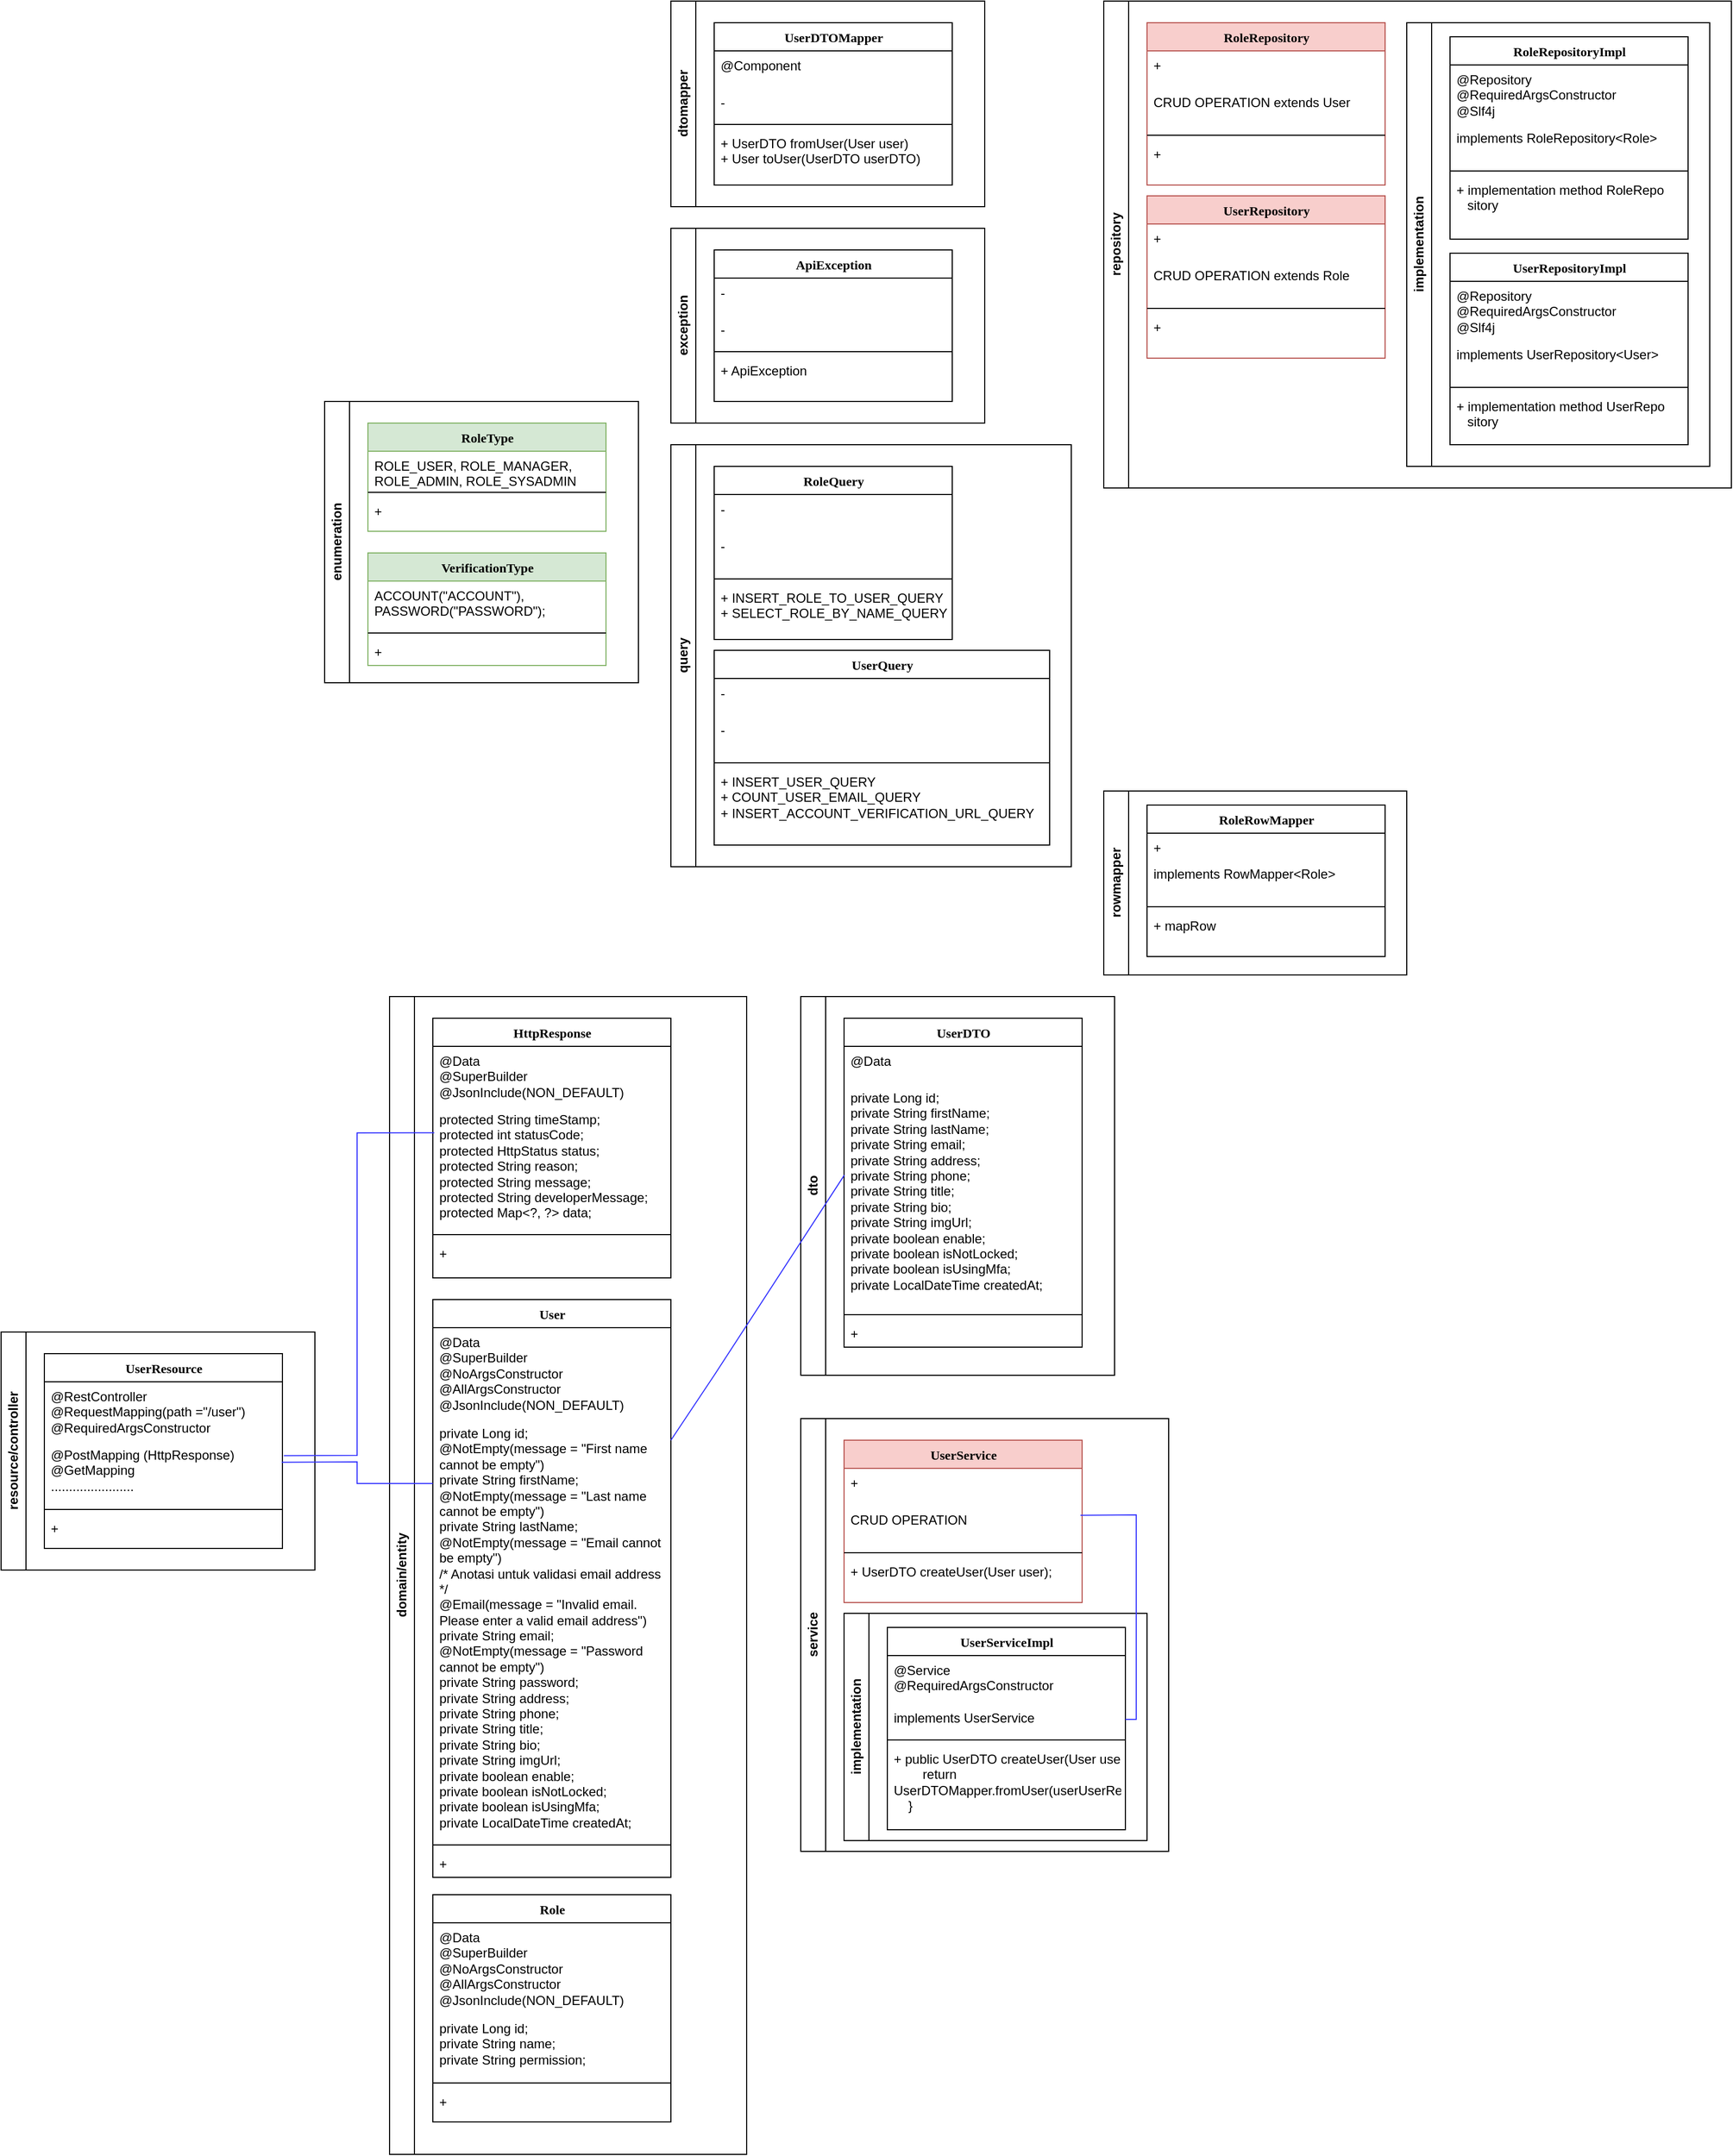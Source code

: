 <mxfile version="22.1.5" type="github">
  <diagram name="Page-1" id="9f46799a-70d6-7492-0946-bef42562c5a5">
    <mxGraphModel dx="926" dy="457" grid="1" gridSize="10" guides="1" tooltips="1" connect="1" arrows="1" fold="1" page="1" pageScale="1" pageWidth="1100" pageHeight="850" background="none" math="0" shadow="0">
      <root>
        <mxCell id="0" />
        <mxCell id="1" parent="0" />
        <mxCell id="Cpwvv4Ra3MdJf3Jbp_90-2" value="domain/entity" style="swimlane;horizontal=0;whiteSpace=wrap;html=1;" vertex="1" parent="1">
          <mxGeometry x="420" y="960" width="330" height="1070" as="geometry">
            <mxRectangle x="40" y="40" width="40" height="70" as="alternateBounds" />
          </mxGeometry>
        </mxCell>
        <mxCell id="78961159f06e98e8-17" value="HttpResponse" style="swimlane;html=1;fontStyle=1;align=center;verticalAlign=top;childLayout=stackLayout;horizontal=1;startSize=26;horizontalStack=0;resizeParent=1;resizeLast=0;collapsible=1;marginBottom=0;swimlaneFillColor=#ffffff;rounded=0;shadow=0;comic=0;labelBackgroundColor=none;strokeWidth=1;fillColor=none;fontFamily=Verdana;fontSize=12" parent="Cpwvv4Ra3MdJf3Jbp_90-2" vertex="1">
          <mxGeometry x="40" y="20" width="220" height="240" as="geometry">
            <mxRectangle x="40" y="20" width="130" height="30" as="alternateBounds" />
          </mxGeometry>
        </mxCell>
        <mxCell id="Cpwvv4Ra3MdJf3Jbp_90-33" value="&lt;div&gt;@Data&lt;/div&gt;&lt;div&gt;@SuperBuilder&lt;/div&gt;&lt;div&gt;@JsonInclude(NON_DEFAULT)&lt;/div&gt;" style="text;html=1;strokeColor=none;fillColor=none;align=left;verticalAlign=top;spacingLeft=4;spacingRight=4;whiteSpace=wrap;overflow=hidden;rotatable=0;points=[[0,0.5],[1,0.5]];portConstraint=eastwest;" vertex="1" parent="78961159f06e98e8-17">
          <mxGeometry y="26" width="220" height="54" as="geometry" />
        </mxCell>
        <mxCell id="78961159f06e98e8-25" value="&lt;div&gt;protected String timeStamp;&lt;/div&gt;&lt;div&gt;protected int statusCode;&lt;/div&gt;&lt;div&gt;protected HttpStatus status;&lt;/div&gt;&lt;div&gt;protected String reason;&lt;/div&gt;&lt;div&gt;protected String message;&lt;/div&gt;&lt;div&gt;protected String developerMessage;&lt;/div&gt;&lt;div&gt;protected Map&amp;lt;?, ?&amp;gt; data;&lt;/div&gt;" style="text;html=1;strokeColor=none;fillColor=none;align=left;verticalAlign=top;spacingLeft=4;spacingRight=4;whiteSpace=wrap;overflow=hidden;rotatable=0;points=[[0,0.5],[1,0.5]];portConstraint=eastwest;" parent="78961159f06e98e8-17" vertex="1">
          <mxGeometry y="80" width="220" height="116" as="geometry" />
        </mxCell>
        <mxCell id="78961159f06e98e8-19" value="" style="line;html=1;strokeWidth=1;fillColor=none;align=left;verticalAlign=middle;spacingTop=-1;spacingLeft=3;spacingRight=3;rotatable=0;labelPosition=right;points=[];portConstraint=eastwest;" parent="78961159f06e98e8-17" vertex="1">
          <mxGeometry y="196" width="220" height="8" as="geometry" />
        </mxCell>
        <mxCell id="78961159f06e98e8-20" value="+&amp;nbsp;" style="text;html=1;strokeColor=none;fillColor=none;align=left;verticalAlign=top;spacingLeft=4;spacingRight=4;whiteSpace=wrap;overflow=hidden;rotatable=0;points=[[0,0.5],[1,0.5]];portConstraint=eastwest;" parent="78961159f06e98e8-17" vertex="1">
          <mxGeometry y="204" width="220" height="26" as="geometry" />
        </mxCell>
        <mxCell id="Cpwvv4Ra3MdJf3Jbp_90-67" value="Role" style="swimlane;html=1;fontStyle=1;align=center;verticalAlign=top;childLayout=stackLayout;horizontal=1;startSize=26;horizontalStack=0;resizeParent=1;resizeLast=0;collapsible=1;marginBottom=0;swimlaneFillColor=#ffffff;rounded=0;shadow=0;comic=0;labelBackgroundColor=none;strokeWidth=1;fillColor=none;fontFamily=Verdana;fontSize=12" vertex="1" parent="Cpwvv4Ra3MdJf3Jbp_90-2">
          <mxGeometry x="40" y="830" width="220" height="210" as="geometry">
            <mxRectangle x="40" y="20" width="130" height="30" as="alternateBounds" />
          </mxGeometry>
        </mxCell>
        <mxCell id="Cpwvv4Ra3MdJf3Jbp_90-68" value="&lt;div&gt;@Data&lt;/div&gt;&lt;div&gt;@SuperBuilder&lt;/div&gt;&lt;div&gt;@NoArgsConstructor&lt;/div&gt;&lt;div&gt;@AllArgsConstructor&lt;/div&gt;&lt;div&gt;@JsonInclude(NON_DEFAULT)&lt;/div&gt;" style="text;html=1;strokeColor=none;fillColor=none;align=left;verticalAlign=top;spacingLeft=4;spacingRight=4;whiteSpace=wrap;overflow=hidden;rotatable=0;points=[[0,0.5],[1,0.5]];portConstraint=eastwest;" vertex="1" parent="Cpwvv4Ra3MdJf3Jbp_90-67">
          <mxGeometry y="26" width="220" height="84" as="geometry" />
        </mxCell>
        <mxCell id="Cpwvv4Ra3MdJf3Jbp_90-69" value="&lt;div&gt;private Long id;&lt;/div&gt;&lt;div&gt;private String name;&lt;/div&gt;&lt;div&gt;private String permission;&lt;/div&gt;" style="text;html=1;strokeColor=none;fillColor=none;align=left;verticalAlign=top;spacingLeft=4;spacingRight=4;whiteSpace=wrap;overflow=hidden;rotatable=0;points=[[0,0.5],[1,0.5]];portConstraint=eastwest;" vertex="1" parent="Cpwvv4Ra3MdJf3Jbp_90-67">
          <mxGeometry y="110" width="220" height="60" as="geometry" />
        </mxCell>
        <mxCell id="Cpwvv4Ra3MdJf3Jbp_90-70" value="" style="line;html=1;strokeWidth=1;fillColor=none;align=left;verticalAlign=middle;spacingTop=-1;spacingLeft=3;spacingRight=3;rotatable=0;labelPosition=right;points=[];portConstraint=eastwest;" vertex="1" parent="Cpwvv4Ra3MdJf3Jbp_90-67">
          <mxGeometry y="170" width="220" height="8" as="geometry" />
        </mxCell>
        <mxCell id="Cpwvv4Ra3MdJf3Jbp_90-71" value="+" style="text;html=1;strokeColor=none;fillColor=none;align=left;verticalAlign=top;spacingLeft=4;spacingRight=4;whiteSpace=wrap;overflow=hidden;rotatable=0;points=[[0,0.5],[1,0.5]];portConstraint=eastwest;" vertex="1" parent="Cpwvv4Ra3MdJf3Jbp_90-67">
          <mxGeometry y="178" width="220" height="26" as="geometry" />
        </mxCell>
        <mxCell id="Cpwvv4Ra3MdJf3Jbp_90-72" value="User" style="swimlane;html=1;fontStyle=1;align=center;verticalAlign=top;childLayout=stackLayout;horizontal=1;startSize=26;horizontalStack=0;resizeParent=1;resizeLast=0;collapsible=1;marginBottom=0;swimlaneFillColor=#ffffff;rounded=0;shadow=0;comic=0;labelBackgroundColor=none;strokeWidth=1;fillColor=none;fontFamily=Verdana;fontSize=12" vertex="1" parent="Cpwvv4Ra3MdJf3Jbp_90-2">
          <mxGeometry x="40" y="280" width="220" height="534" as="geometry">
            <mxRectangle x="40" y="20" width="130" height="30" as="alternateBounds" />
          </mxGeometry>
        </mxCell>
        <mxCell id="Cpwvv4Ra3MdJf3Jbp_90-73" value="&lt;div&gt;@Data&lt;/div&gt;&lt;div&gt;@SuperBuilder&lt;/div&gt;&lt;div&gt;@NoArgsConstructor&lt;/div&gt;&lt;div&gt;@AllArgsConstructor&lt;/div&gt;&lt;div&gt;@JsonInclude(NON_DEFAULT)&lt;/div&gt;" style="text;html=1;strokeColor=none;fillColor=none;align=left;verticalAlign=top;spacingLeft=4;spacingRight=4;whiteSpace=wrap;overflow=hidden;rotatable=0;points=[[0,0.5],[1,0.5]];portConstraint=eastwest;" vertex="1" parent="Cpwvv4Ra3MdJf3Jbp_90-72">
          <mxGeometry y="26" width="220" height="84" as="geometry" />
        </mxCell>
        <mxCell id="Cpwvv4Ra3MdJf3Jbp_90-74" value="&lt;div&gt;private Long id;&lt;/div&gt;&lt;div&gt;@NotEmpty(message = &quot;First name cannot be empty&quot;)&lt;/div&gt;&lt;div&gt;private String firstName;&lt;/div&gt;&lt;div&gt;@NotEmpty(message = &quot;Last name cannot be empty&quot;)&lt;/div&gt;&lt;div&gt;private String lastName;&lt;/div&gt;&lt;div&gt;@NotEmpty(message = &quot;Email cannot be empty&quot;)&lt;/div&gt;&lt;div&gt;/* Anotasi untuk validasi email address */&lt;/div&gt;&lt;div&gt;@Email(message = &quot;Invalid email. Please enter a valid email address&quot;)&lt;/div&gt;&lt;div&gt;private String email;&lt;/div&gt;&lt;div&gt;@NotEmpty(message = &quot;Password cannot be empty&quot;)&lt;/div&gt;&lt;div&gt;private String password;&lt;/div&gt;&lt;div&gt;private String address;&lt;/div&gt;&lt;div&gt;private String phone;&lt;/div&gt;&lt;div&gt;private String title;&lt;/div&gt;&lt;div&gt;private String bio;&lt;/div&gt;&lt;div&gt;private String imgUrl;&lt;/div&gt;&lt;div&gt;private boolean enable;&lt;/div&gt;&lt;div&gt;private boolean isNotLocked;&lt;/div&gt;&lt;div&gt;private boolean isUsingMfa;&lt;/div&gt;&lt;div&gt;private LocalDateTime createdAt;&lt;/div&gt;" style="text;html=1;strokeColor=none;fillColor=none;align=left;verticalAlign=top;spacingLeft=4;spacingRight=4;whiteSpace=wrap;overflow=hidden;rotatable=0;points=[[0,0.5],[1,0.5]];portConstraint=eastwest;" vertex="1" parent="Cpwvv4Ra3MdJf3Jbp_90-72">
          <mxGeometry y="110" width="220" height="390" as="geometry" />
        </mxCell>
        <mxCell id="Cpwvv4Ra3MdJf3Jbp_90-75" value="" style="line;html=1;strokeWidth=1;fillColor=none;align=left;verticalAlign=middle;spacingTop=-1;spacingLeft=3;spacingRight=3;rotatable=0;labelPosition=right;points=[];portConstraint=eastwest;" vertex="1" parent="Cpwvv4Ra3MdJf3Jbp_90-72">
          <mxGeometry y="500" width="220" height="8" as="geometry" />
        </mxCell>
        <mxCell id="Cpwvv4Ra3MdJf3Jbp_90-76" value="+" style="text;html=1;strokeColor=none;fillColor=none;align=left;verticalAlign=top;spacingLeft=4;spacingRight=4;whiteSpace=wrap;overflow=hidden;rotatable=0;points=[[0,0.5],[1,0.5]];portConstraint=eastwest;" vertex="1" parent="Cpwvv4Ra3MdJf3Jbp_90-72">
          <mxGeometry y="508" width="220" height="26" as="geometry" />
        </mxCell>
        <mxCell id="Cpwvv4Ra3MdJf3Jbp_90-77" value="dto" style="swimlane;horizontal=0;whiteSpace=wrap;html=1;" vertex="1" parent="1">
          <mxGeometry x="800" y="960" width="290" height="350" as="geometry">
            <mxRectangle x="360" y="40" width="40" height="50" as="alternateBounds" />
          </mxGeometry>
        </mxCell>
        <mxCell id="Cpwvv4Ra3MdJf3Jbp_90-78" value="UserDTO" style="swimlane;html=1;fontStyle=1;align=center;verticalAlign=top;childLayout=stackLayout;horizontal=1;startSize=26;horizontalStack=0;resizeParent=1;resizeLast=0;collapsible=1;marginBottom=0;swimlaneFillColor=#ffffff;rounded=0;shadow=0;comic=0;labelBackgroundColor=none;strokeWidth=1;fillColor=none;fontFamily=Verdana;fontSize=12" vertex="1" parent="Cpwvv4Ra3MdJf3Jbp_90-77">
          <mxGeometry x="40" y="20" width="220" height="304" as="geometry">
            <mxRectangle x="40" y="20" width="130" height="30" as="alternateBounds" />
          </mxGeometry>
        </mxCell>
        <mxCell id="Cpwvv4Ra3MdJf3Jbp_90-79" value="&lt;div&gt;@Data&lt;/div&gt;" style="text;html=1;strokeColor=none;fillColor=none;align=left;verticalAlign=top;spacingLeft=4;spacingRight=4;whiteSpace=wrap;overflow=hidden;rotatable=0;points=[[0,0.5],[1,0.5]];portConstraint=eastwest;" vertex="1" parent="Cpwvv4Ra3MdJf3Jbp_90-78">
          <mxGeometry y="26" width="220" height="34" as="geometry" />
        </mxCell>
        <mxCell id="Cpwvv4Ra3MdJf3Jbp_90-80" value="&lt;div&gt;private Long id;&lt;/div&gt;&lt;div&gt;private String firstName;&lt;/div&gt;&lt;div&gt;private String lastName;&lt;/div&gt;&lt;div&gt;private String email;&lt;/div&gt;&lt;div&gt;private String address;&lt;/div&gt;&lt;div&gt;private String phone;&lt;/div&gt;&lt;div&gt;private String title;&lt;/div&gt;&lt;div&gt;private String bio;&lt;/div&gt;&lt;div&gt;private String imgUrl;&lt;/div&gt;&lt;div&gt;private boolean enable;&lt;/div&gt;&lt;div&gt;private boolean isNotLocked;&lt;/div&gt;&lt;div&gt;private boolean isUsingMfa;&lt;/div&gt;&lt;div&gt;private LocalDateTime createdAt;&lt;/div&gt;" style="text;html=1;strokeColor=none;fillColor=none;align=left;verticalAlign=top;spacingLeft=4;spacingRight=4;whiteSpace=wrap;overflow=hidden;rotatable=0;points=[[0,0.5],[1,0.5]];portConstraint=eastwest;" vertex="1" parent="Cpwvv4Ra3MdJf3Jbp_90-78">
          <mxGeometry y="60" width="220" height="210" as="geometry" />
        </mxCell>
        <mxCell id="Cpwvv4Ra3MdJf3Jbp_90-81" value="" style="line;html=1;strokeWidth=1;fillColor=none;align=left;verticalAlign=middle;spacingTop=-1;spacingLeft=3;spacingRight=3;rotatable=0;labelPosition=right;points=[];portConstraint=eastwest;" vertex="1" parent="Cpwvv4Ra3MdJf3Jbp_90-78">
          <mxGeometry y="270" width="220" height="8" as="geometry" />
        </mxCell>
        <mxCell id="Cpwvv4Ra3MdJf3Jbp_90-82" value="+&amp;nbsp;" style="text;html=1;strokeColor=none;fillColor=none;align=left;verticalAlign=top;spacingLeft=4;spacingRight=4;whiteSpace=wrap;overflow=hidden;rotatable=0;points=[[0,0.5],[1,0.5]];portConstraint=eastwest;" vertex="1" parent="Cpwvv4Ra3MdJf3Jbp_90-78">
          <mxGeometry y="278" width="220" height="26" as="geometry" />
        </mxCell>
        <mxCell id="Cpwvv4Ra3MdJf3Jbp_90-93" value="dtomapper" style="swimlane;horizontal=0;whiteSpace=wrap;html=1;" vertex="1" parent="1">
          <mxGeometry x="680" y="40" width="290" height="190" as="geometry">
            <mxRectangle x="360" y="40" width="40" height="50" as="alternateBounds" />
          </mxGeometry>
        </mxCell>
        <mxCell id="Cpwvv4Ra3MdJf3Jbp_90-94" value="UserDTOMapper" style="swimlane;html=1;fontStyle=1;align=center;verticalAlign=top;childLayout=stackLayout;horizontal=1;startSize=26;horizontalStack=0;resizeParent=1;resizeLast=0;collapsible=1;marginBottom=0;swimlaneFillColor=#ffffff;rounded=0;shadow=0;comic=0;labelBackgroundColor=none;strokeWidth=1;fillColor=none;fontFamily=Verdana;fontSize=12" vertex="1" parent="Cpwvv4Ra3MdJf3Jbp_90-93">
          <mxGeometry x="40" y="20" width="220" height="150" as="geometry">
            <mxRectangle x="40" y="20" width="130" height="30" as="alternateBounds" />
          </mxGeometry>
        </mxCell>
        <mxCell id="Cpwvv4Ra3MdJf3Jbp_90-95" value="&lt;div&gt;@Component&lt;/div&gt;" style="text;html=1;strokeColor=none;fillColor=none;align=left;verticalAlign=top;spacingLeft=4;spacingRight=4;whiteSpace=wrap;overflow=hidden;rotatable=0;points=[[0,0.5],[1,0.5]];portConstraint=eastwest;" vertex="1" parent="Cpwvv4Ra3MdJf3Jbp_90-94">
          <mxGeometry y="26" width="220" height="34" as="geometry" />
        </mxCell>
        <mxCell id="Cpwvv4Ra3MdJf3Jbp_90-96" value="&lt;div&gt;-&amp;nbsp;&lt;/div&gt;" style="text;html=1;strokeColor=none;fillColor=none;align=left;verticalAlign=top;spacingLeft=4;spacingRight=4;whiteSpace=wrap;overflow=hidden;rotatable=0;points=[[0,0.5],[1,0.5]];portConstraint=eastwest;" vertex="1" parent="Cpwvv4Ra3MdJf3Jbp_90-94">
          <mxGeometry y="60" width="220" height="30" as="geometry" />
        </mxCell>
        <mxCell id="Cpwvv4Ra3MdJf3Jbp_90-97" value="" style="line;html=1;strokeWidth=1;fillColor=none;align=left;verticalAlign=middle;spacingTop=-1;spacingLeft=3;spacingRight=3;rotatable=0;labelPosition=right;points=[];portConstraint=eastwest;" vertex="1" parent="Cpwvv4Ra3MdJf3Jbp_90-94">
          <mxGeometry y="90" width="220" height="8" as="geometry" />
        </mxCell>
        <mxCell id="Cpwvv4Ra3MdJf3Jbp_90-98" value="&lt;div&gt;+ UserDTO fromUser(User user)&lt;/div&gt;&lt;div&gt;+ User toUser(UserDTO userDTO)&lt;/div&gt;" style="text;html=1;strokeColor=none;fillColor=none;align=left;verticalAlign=top;spacingLeft=4;spacingRight=4;whiteSpace=wrap;overflow=hidden;rotatable=0;points=[[0,0.5],[1,0.5]];portConstraint=eastwest;" vertex="1" parent="Cpwvv4Ra3MdJf3Jbp_90-94">
          <mxGeometry y="98" width="220" height="42" as="geometry" />
        </mxCell>
        <mxCell id="Cpwvv4Ra3MdJf3Jbp_90-103" value="enumeration" style="swimlane;horizontal=0;whiteSpace=wrap;html=1;" vertex="1" parent="1">
          <mxGeometry x="360" y="410" width="290" height="260" as="geometry">
            <mxRectangle x="360" y="40" width="40" height="50" as="alternateBounds" />
          </mxGeometry>
        </mxCell>
        <mxCell id="Cpwvv4Ra3MdJf3Jbp_90-104" value="RoleType" style="swimlane;html=1;fontStyle=1;align=center;verticalAlign=top;childLayout=stackLayout;horizontal=1;startSize=26;horizontalStack=0;resizeParent=1;resizeLast=0;collapsible=1;marginBottom=0;swimlaneFillColor=#ffffff;rounded=0;shadow=0;comic=0;labelBackgroundColor=none;strokeWidth=1;fillColor=#d5e8d4;fontFamily=Verdana;fontSize=12;strokeColor=#82b366;fillStyle=solid;" vertex="1" parent="Cpwvv4Ra3MdJf3Jbp_90-103">
          <mxGeometry x="40" y="20" width="220" height="100" as="geometry">
            <mxRectangle x="40" y="20" width="130" height="30" as="alternateBounds" />
          </mxGeometry>
        </mxCell>
        <mxCell id="Cpwvv4Ra3MdJf3Jbp_90-105" value="&lt;div&gt;ROLE_USER, ROLE_MANAGER, ROLE_ADMIN, ROLE_SYSADMIN&lt;/div&gt;" style="text;html=1;strokeColor=none;fillColor=none;align=left;verticalAlign=top;spacingLeft=4;spacingRight=4;whiteSpace=wrap;overflow=hidden;rotatable=0;points=[[0,0.5],[1,0.5]];portConstraint=eastwest;" vertex="1" parent="Cpwvv4Ra3MdJf3Jbp_90-104">
          <mxGeometry y="26" width="220" height="34" as="geometry" />
        </mxCell>
        <mxCell id="Cpwvv4Ra3MdJf3Jbp_90-107" value="" style="line;html=1;strokeWidth=1;fillColor=none;align=left;verticalAlign=middle;spacingTop=-1;spacingLeft=3;spacingRight=3;rotatable=0;labelPosition=right;points=[];portConstraint=eastwest;" vertex="1" parent="Cpwvv4Ra3MdJf3Jbp_90-104">
          <mxGeometry y="60" width="220" height="8" as="geometry" />
        </mxCell>
        <mxCell id="Cpwvv4Ra3MdJf3Jbp_90-108" value="+" style="text;html=1;strokeColor=none;fillColor=none;align=left;verticalAlign=top;spacingLeft=4;spacingRight=4;whiteSpace=wrap;overflow=hidden;rotatable=0;points=[[0,0.5],[1,0.5]];portConstraint=eastwest;" vertex="1" parent="Cpwvv4Ra3MdJf3Jbp_90-104">
          <mxGeometry y="68" width="220" height="26" as="geometry" />
        </mxCell>
        <mxCell id="Cpwvv4Ra3MdJf3Jbp_90-109" value="VerificationType" style="swimlane;html=1;fontStyle=1;align=center;verticalAlign=top;childLayout=stackLayout;horizontal=1;startSize=26;horizontalStack=0;resizeParent=1;resizeLast=0;collapsible=1;marginBottom=0;swimlaneFillColor=#ffffff;rounded=0;shadow=0;comic=0;labelBackgroundColor=none;strokeWidth=1;fillColor=#d5e8d4;fontFamily=Verdana;fontSize=12;strokeColor=#82b366;fillStyle=solid;" vertex="1" parent="1">
          <mxGeometry x="400" y="550" width="220" height="104" as="geometry">
            <mxRectangle x="40" y="20" width="130" height="30" as="alternateBounds" />
          </mxGeometry>
        </mxCell>
        <mxCell id="Cpwvv4Ra3MdJf3Jbp_90-110" value="&lt;div&gt;ACCOUNT(&quot;ACCOUNT&quot;),&lt;/div&gt;&lt;div&gt;PASSWORD(&quot;PASSWORD&quot;);&lt;/div&gt;" style="text;html=1;strokeColor=none;fillColor=none;align=left;verticalAlign=top;spacingLeft=4;spacingRight=4;whiteSpace=wrap;overflow=hidden;rotatable=0;points=[[0,0.5],[1,0.5]];portConstraint=eastwest;" vertex="1" parent="Cpwvv4Ra3MdJf3Jbp_90-109">
          <mxGeometry y="26" width="220" height="44" as="geometry" />
        </mxCell>
        <mxCell id="Cpwvv4Ra3MdJf3Jbp_90-111" value="" style="line;html=1;strokeWidth=1;fillColor=none;align=left;verticalAlign=middle;spacingTop=-1;spacingLeft=3;spacingRight=3;rotatable=0;labelPosition=right;points=[];portConstraint=eastwest;" vertex="1" parent="Cpwvv4Ra3MdJf3Jbp_90-109">
          <mxGeometry y="70" width="220" height="8" as="geometry" />
        </mxCell>
        <mxCell id="Cpwvv4Ra3MdJf3Jbp_90-112" value="+" style="text;html=1;strokeColor=none;fillColor=none;align=left;verticalAlign=top;spacingLeft=4;spacingRight=4;whiteSpace=wrap;overflow=hidden;rotatable=0;points=[[0,0.5],[1,0.5]];portConstraint=eastwest;" vertex="1" parent="Cpwvv4Ra3MdJf3Jbp_90-109">
          <mxGeometry y="78" width="220" height="26" as="geometry" />
        </mxCell>
        <mxCell id="Cpwvv4Ra3MdJf3Jbp_90-118" value="exception" style="swimlane;horizontal=0;whiteSpace=wrap;html=1;" vertex="1" parent="1">
          <mxGeometry x="680" y="250" width="290" height="180" as="geometry">
            <mxRectangle x="360" y="40" width="40" height="50" as="alternateBounds" />
          </mxGeometry>
        </mxCell>
        <mxCell id="Cpwvv4Ra3MdJf3Jbp_90-119" value="ApiException" style="swimlane;html=1;fontStyle=1;align=center;verticalAlign=top;childLayout=stackLayout;horizontal=1;startSize=26;horizontalStack=0;resizeParent=1;resizeLast=0;collapsible=1;marginBottom=0;swimlaneFillColor=#ffffff;rounded=0;shadow=0;comic=0;labelBackgroundColor=none;strokeWidth=1;fillColor=none;fontFamily=Verdana;fontSize=12" vertex="1" parent="Cpwvv4Ra3MdJf3Jbp_90-118">
          <mxGeometry x="40" y="20" width="220" height="140" as="geometry">
            <mxRectangle x="40" y="20" width="130" height="30" as="alternateBounds" />
          </mxGeometry>
        </mxCell>
        <mxCell id="Cpwvv4Ra3MdJf3Jbp_90-120" value="&lt;div&gt;-&lt;/div&gt;" style="text;html=1;strokeColor=none;fillColor=none;align=left;verticalAlign=top;spacingLeft=4;spacingRight=4;whiteSpace=wrap;overflow=hidden;rotatable=0;points=[[0,0.5],[1,0.5]];portConstraint=eastwest;" vertex="1" parent="Cpwvv4Ra3MdJf3Jbp_90-119">
          <mxGeometry y="26" width="220" height="34" as="geometry" />
        </mxCell>
        <mxCell id="Cpwvv4Ra3MdJf3Jbp_90-121" value="&lt;div&gt;-&amp;nbsp;&lt;/div&gt;" style="text;html=1;strokeColor=none;fillColor=none;align=left;verticalAlign=top;spacingLeft=4;spacingRight=4;whiteSpace=wrap;overflow=hidden;rotatable=0;points=[[0,0.5],[1,0.5]];portConstraint=eastwest;" vertex="1" parent="Cpwvv4Ra3MdJf3Jbp_90-119">
          <mxGeometry y="60" width="220" height="30" as="geometry" />
        </mxCell>
        <mxCell id="Cpwvv4Ra3MdJf3Jbp_90-122" value="" style="line;html=1;strokeWidth=1;fillColor=none;align=left;verticalAlign=middle;spacingTop=-1;spacingLeft=3;spacingRight=3;rotatable=0;labelPosition=right;points=[];portConstraint=eastwest;" vertex="1" parent="Cpwvv4Ra3MdJf3Jbp_90-119">
          <mxGeometry y="90" width="220" height="8" as="geometry" />
        </mxCell>
        <mxCell id="Cpwvv4Ra3MdJf3Jbp_90-123" value="&lt;div&gt;+ ApiException&lt;/div&gt;" style="text;html=1;strokeColor=none;fillColor=none;align=left;verticalAlign=top;spacingLeft=4;spacingRight=4;whiteSpace=wrap;overflow=hidden;rotatable=0;points=[[0,0.5],[1,0.5]];portConstraint=eastwest;" vertex="1" parent="Cpwvv4Ra3MdJf3Jbp_90-119">
          <mxGeometry y="98" width="220" height="42" as="geometry" />
        </mxCell>
        <mxCell id="Cpwvv4Ra3MdJf3Jbp_90-124" value="query" style="swimlane;horizontal=0;whiteSpace=wrap;html=1;" vertex="1" parent="1">
          <mxGeometry x="680" y="450" width="370" height="390" as="geometry">
            <mxRectangle x="360" y="40" width="40" height="50" as="alternateBounds" />
          </mxGeometry>
        </mxCell>
        <mxCell id="Cpwvv4Ra3MdJf3Jbp_90-125" value="RoleQuery" style="swimlane;html=1;fontStyle=1;align=center;verticalAlign=top;childLayout=stackLayout;horizontal=1;startSize=26;horizontalStack=0;resizeParent=1;resizeLast=0;collapsible=1;marginBottom=0;swimlaneFillColor=#ffffff;rounded=0;shadow=0;comic=0;labelBackgroundColor=none;strokeWidth=1;fillColor=none;fontFamily=Verdana;fontSize=12" vertex="1" parent="Cpwvv4Ra3MdJf3Jbp_90-124">
          <mxGeometry x="40" y="20" width="220" height="160" as="geometry">
            <mxRectangle x="40" y="20" width="130" height="30" as="alternateBounds" />
          </mxGeometry>
        </mxCell>
        <mxCell id="Cpwvv4Ra3MdJf3Jbp_90-126" value="&lt;div&gt;-&amp;nbsp;&lt;/div&gt;" style="text;html=1;strokeColor=none;fillColor=none;align=left;verticalAlign=top;spacingLeft=4;spacingRight=4;whiteSpace=wrap;overflow=hidden;rotatable=0;points=[[0,0.5],[1,0.5]];portConstraint=eastwest;" vertex="1" parent="Cpwvv4Ra3MdJf3Jbp_90-125">
          <mxGeometry y="26" width="220" height="34" as="geometry" />
        </mxCell>
        <mxCell id="Cpwvv4Ra3MdJf3Jbp_90-127" value="&lt;div&gt;-&amp;nbsp;&lt;/div&gt;" style="text;html=1;strokeColor=none;fillColor=none;align=left;verticalAlign=top;spacingLeft=4;spacingRight=4;whiteSpace=wrap;overflow=hidden;rotatable=0;points=[[0,0.5],[1,0.5]];portConstraint=eastwest;" vertex="1" parent="Cpwvv4Ra3MdJf3Jbp_90-125">
          <mxGeometry y="60" width="220" height="40" as="geometry" />
        </mxCell>
        <mxCell id="Cpwvv4Ra3MdJf3Jbp_90-128" value="" style="line;html=1;strokeWidth=1;fillColor=none;align=left;verticalAlign=middle;spacingTop=-1;spacingLeft=3;spacingRight=3;rotatable=0;labelPosition=right;points=[];portConstraint=eastwest;" vertex="1" parent="Cpwvv4Ra3MdJf3Jbp_90-125">
          <mxGeometry y="100" width="220" height="8" as="geometry" />
        </mxCell>
        <mxCell id="Cpwvv4Ra3MdJf3Jbp_90-129" value="+&amp;nbsp;INSERT_ROLE_TO_USER_QUERY&lt;div&gt;+ SELECT_ROLE_BY_NAME_QUERY&lt;/div&gt;" style="text;html=1;strokeColor=none;fillColor=none;align=left;verticalAlign=top;spacingLeft=4;spacingRight=4;whiteSpace=wrap;overflow=hidden;rotatable=0;points=[[0,0.5],[1,0.5]];portConstraint=eastwest;" vertex="1" parent="Cpwvv4Ra3MdJf3Jbp_90-125">
          <mxGeometry y="108" width="220" height="52" as="geometry" />
        </mxCell>
        <mxCell id="Cpwvv4Ra3MdJf3Jbp_90-130" value="UserQuery" style="swimlane;html=1;fontStyle=1;align=center;verticalAlign=top;childLayout=stackLayout;horizontal=1;startSize=26;horizontalStack=0;resizeParent=1;resizeLast=0;collapsible=1;marginBottom=0;swimlaneFillColor=#ffffff;rounded=0;shadow=0;comic=0;labelBackgroundColor=none;strokeWidth=1;fillColor=none;fontFamily=Verdana;fontSize=12" vertex="1" parent="Cpwvv4Ra3MdJf3Jbp_90-124">
          <mxGeometry x="40" y="190" width="310" height="180" as="geometry">
            <mxRectangle x="40" y="20" width="130" height="30" as="alternateBounds" />
          </mxGeometry>
        </mxCell>
        <mxCell id="Cpwvv4Ra3MdJf3Jbp_90-131" value="&lt;div&gt;-&amp;nbsp;&lt;/div&gt;" style="text;html=1;strokeColor=none;fillColor=none;align=left;verticalAlign=top;spacingLeft=4;spacingRight=4;whiteSpace=wrap;overflow=hidden;rotatable=0;points=[[0,0.5],[1,0.5]];portConstraint=eastwest;" vertex="1" parent="Cpwvv4Ra3MdJf3Jbp_90-130">
          <mxGeometry y="26" width="310" height="34" as="geometry" />
        </mxCell>
        <mxCell id="Cpwvv4Ra3MdJf3Jbp_90-132" value="&lt;div&gt;-&amp;nbsp;&lt;/div&gt;" style="text;html=1;strokeColor=none;fillColor=none;align=left;verticalAlign=top;spacingLeft=4;spacingRight=4;whiteSpace=wrap;overflow=hidden;rotatable=0;points=[[0,0.5],[1,0.5]];portConstraint=eastwest;" vertex="1" parent="Cpwvv4Ra3MdJf3Jbp_90-130">
          <mxGeometry y="60" width="310" height="40" as="geometry" />
        </mxCell>
        <mxCell id="Cpwvv4Ra3MdJf3Jbp_90-133" value="" style="line;html=1;strokeWidth=1;fillColor=none;align=left;verticalAlign=middle;spacingTop=-1;spacingLeft=3;spacingRight=3;rotatable=0;labelPosition=right;points=[];portConstraint=eastwest;" vertex="1" parent="Cpwvv4Ra3MdJf3Jbp_90-130">
          <mxGeometry y="100" width="310" height="8" as="geometry" />
        </mxCell>
        <mxCell id="Cpwvv4Ra3MdJf3Jbp_90-134" value="+&amp;nbsp;INSERT_USER_QUERY&lt;div&gt;+ COUNT_USER_EMAIL_QUERY&lt;/div&gt;&lt;div&gt;+ INSERT_ACCOUNT_VERIFICATION_URL_QUERY&lt;/div&gt;" style="text;html=1;strokeColor=none;fillColor=none;align=left;verticalAlign=top;spacingLeft=4;spacingRight=4;whiteSpace=wrap;overflow=hidden;rotatable=0;points=[[0,0.5],[1,0.5]];portConstraint=eastwest;" vertex="1" parent="Cpwvv4Ra3MdJf3Jbp_90-130">
          <mxGeometry y="108" width="310" height="62" as="geometry" />
        </mxCell>
        <mxCell id="Cpwvv4Ra3MdJf3Jbp_90-135" value="repository" style="swimlane;horizontal=0;whiteSpace=wrap;html=1;" vertex="1" parent="1">
          <mxGeometry x="1080" y="40" width="580" height="450" as="geometry">
            <mxRectangle x="1080" y="40" width="40" height="50" as="alternateBounds" />
          </mxGeometry>
        </mxCell>
        <mxCell id="Cpwvv4Ra3MdJf3Jbp_90-136" value="RoleRepository" style="swimlane;html=1;fontStyle=1;align=center;verticalAlign=top;childLayout=stackLayout;horizontal=1;startSize=26;horizontalStack=0;resizeParent=1;resizeLast=0;collapsible=1;marginBottom=0;swimlaneFillColor=#ffffff;rounded=0;shadow=0;comic=0;labelBackgroundColor=none;strokeWidth=1;fillColor=#f8cecc;fontFamily=Verdana;fontSize=12;strokeColor=#b85450;" vertex="1" parent="Cpwvv4Ra3MdJf3Jbp_90-135">
          <mxGeometry x="40" y="20" width="220" height="150" as="geometry">
            <mxRectangle x="40" y="20" width="130" height="30" as="alternateBounds" />
          </mxGeometry>
        </mxCell>
        <mxCell id="Cpwvv4Ra3MdJf3Jbp_90-137" value="&lt;div&gt;+&amp;nbsp;&lt;/div&gt;" style="text;html=1;strokeColor=none;fillColor=none;align=left;verticalAlign=top;spacingLeft=4;spacingRight=4;whiteSpace=wrap;overflow=hidden;rotatable=0;points=[[0,0.5],[1,0.5]];portConstraint=eastwest;" vertex="1" parent="Cpwvv4Ra3MdJf3Jbp_90-136">
          <mxGeometry y="26" width="220" height="34" as="geometry" />
        </mxCell>
        <mxCell id="Cpwvv4Ra3MdJf3Jbp_90-138" value="&lt;div&gt;CRUD OPERATION extends User&lt;/div&gt;" style="text;html=1;strokeColor=none;fillColor=none;align=left;verticalAlign=top;spacingLeft=4;spacingRight=4;whiteSpace=wrap;overflow=hidden;rotatable=0;points=[[0,0.5],[1,0.5]];portConstraint=eastwest;" vertex="1" parent="Cpwvv4Ra3MdJf3Jbp_90-136">
          <mxGeometry y="60" width="220" height="40" as="geometry" />
        </mxCell>
        <mxCell id="Cpwvv4Ra3MdJf3Jbp_90-139" value="" style="line;html=1;strokeWidth=1;fillColor=none;align=left;verticalAlign=middle;spacingTop=-1;spacingLeft=3;spacingRight=3;rotatable=0;labelPosition=right;points=[];portConstraint=eastwest;" vertex="1" parent="Cpwvv4Ra3MdJf3Jbp_90-136">
          <mxGeometry y="100" width="220" height="8" as="geometry" />
        </mxCell>
        <mxCell id="Cpwvv4Ra3MdJf3Jbp_90-140" value="+&amp;nbsp;" style="text;html=1;strokeColor=none;fillColor=none;align=left;verticalAlign=top;spacingLeft=4;spacingRight=4;whiteSpace=wrap;overflow=hidden;rotatable=0;points=[[0,0.5],[1,0.5]];portConstraint=eastwest;" vertex="1" parent="Cpwvv4Ra3MdJf3Jbp_90-136">
          <mxGeometry y="108" width="220" height="26" as="geometry" />
        </mxCell>
        <mxCell id="Cpwvv4Ra3MdJf3Jbp_90-141" value="implementation" style="swimlane;horizontal=0;whiteSpace=wrap;html=1;" vertex="1" parent="Cpwvv4Ra3MdJf3Jbp_90-135">
          <mxGeometry x="280" y="20" width="280" height="410" as="geometry" />
        </mxCell>
        <mxCell id="Cpwvv4Ra3MdJf3Jbp_90-142" value="RoleRepositoryImpl" style="swimlane;html=1;fontStyle=1;align=center;verticalAlign=top;childLayout=stackLayout;horizontal=1;startSize=26;horizontalStack=0;resizeParent=1;resizeLast=0;collapsible=1;marginBottom=0;swimlaneFillColor=#ffffff;rounded=0;shadow=0;comic=0;labelBackgroundColor=none;strokeWidth=1;fillColor=none;fontFamily=Verdana;fontSize=12" vertex="1" parent="Cpwvv4Ra3MdJf3Jbp_90-141">
          <mxGeometry x="40" y="13" width="220" height="187" as="geometry">
            <mxRectangle x="40" y="20" width="130" height="30" as="alternateBounds" />
          </mxGeometry>
        </mxCell>
        <mxCell id="Cpwvv4Ra3MdJf3Jbp_90-143" value="&lt;div&gt;@Repository&lt;/div&gt;&lt;div&gt;@RequiredArgsConstructor&lt;/div&gt;&lt;div&gt;@Slf4j&lt;/div&gt;" style="text;html=1;strokeColor=none;fillColor=none;align=left;verticalAlign=top;spacingLeft=4;spacingRight=4;whiteSpace=wrap;overflow=hidden;rotatable=0;points=[[0,0.5],[1,0.5]];portConstraint=eastwest;" vertex="1" parent="Cpwvv4Ra3MdJf3Jbp_90-142">
          <mxGeometry y="26" width="220" height="54" as="geometry" />
        </mxCell>
        <mxCell id="Cpwvv4Ra3MdJf3Jbp_90-144" value="implements RoleRepository&amp;lt;Role&amp;gt;" style="text;html=1;strokeColor=none;fillColor=none;align=left;verticalAlign=top;spacingLeft=4;spacingRight=4;whiteSpace=wrap;overflow=hidden;rotatable=0;points=[[0,0.5],[1,0.5]];portConstraint=eastwest;" vertex="1" parent="Cpwvv4Ra3MdJf3Jbp_90-142">
          <mxGeometry y="80" width="220" height="40" as="geometry" />
        </mxCell>
        <mxCell id="Cpwvv4Ra3MdJf3Jbp_90-145" value="" style="line;html=1;strokeWidth=1;fillColor=none;align=left;verticalAlign=middle;spacingTop=-1;spacingLeft=3;spacingRight=3;rotatable=0;labelPosition=right;points=[];portConstraint=eastwest;" vertex="1" parent="Cpwvv4Ra3MdJf3Jbp_90-142">
          <mxGeometry y="120" width="220" height="8" as="geometry" />
        </mxCell>
        <mxCell id="Cpwvv4Ra3MdJf3Jbp_90-146" value="+ implementation method RoleRepo&lt;br style=&quot;border-color: var(--border-color);&quot;&gt;&amp;nbsp; &amp;nbsp;sitory" style="text;html=1;strokeColor=none;fillColor=none;align=left;verticalAlign=top;spacingLeft=4;spacingRight=4;whiteSpace=wrap;overflow=hidden;rotatable=0;points=[[0,0.5],[1,0.5]];portConstraint=eastwest;" vertex="1" parent="Cpwvv4Ra3MdJf3Jbp_90-142">
          <mxGeometry y="128" width="220" height="42" as="geometry" />
        </mxCell>
        <mxCell id="Cpwvv4Ra3MdJf3Jbp_90-152" value="UserRepositoryImpl" style="swimlane;html=1;fontStyle=1;align=center;verticalAlign=top;childLayout=stackLayout;horizontal=1;startSize=26;horizontalStack=0;resizeParent=1;resizeLast=0;collapsible=1;marginBottom=0;swimlaneFillColor=#ffffff;rounded=0;shadow=0;comic=0;labelBackgroundColor=none;strokeWidth=1;fillColor=none;fontFamily=Verdana;fontSize=12" vertex="1" parent="Cpwvv4Ra3MdJf3Jbp_90-141">
          <mxGeometry x="40" y="213" width="220" height="177" as="geometry">
            <mxRectangle x="40" y="20" width="130" height="30" as="alternateBounds" />
          </mxGeometry>
        </mxCell>
        <mxCell id="Cpwvv4Ra3MdJf3Jbp_90-153" value="&lt;div&gt;@Repository&lt;/div&gt;&lt;div&gt;@RequiredArgsConstructor&lt;/div&gt;&lt;div&gt;@Slf4j&lt;/div&gt;" style="text;html=1;strokeColor=none;fillColor=none;align=left;verticalAlign=top;spacingLeft=4;spacingRight=4;whiteSpace=wrap;overflow=hidden;rotatable=0;points=[[0,0.5],[1,0.5]];portConstraint=eastwest;" vertex="1" parent="Cpwvv4Ra3MdJf3Jbp_90-152">
          <mxGeometry y="26" width="220" height="54" as="geometry" />
        </mxCell>
        <mxCell id="Cpwvv4Ra3MdJf3Jbp_90-154" value="&lt;div&gt;implements UserRepository&amp;lt;User&amp;gt;&lt;/div&gt;" style="text;html=1;strokeColor=none;fillColor=none;align=left;verticalAlign=top;spacingLeft=4;spacingRight=4;whiteSpace=wrap;overflow=hidden;rotatable=0;points=[[0,0.5],[1,0.5]];portConstraint=eastwest;" vertex="1" parent="Cpwvv4Ra3MdJf3Jbp_90-152">
          <mxGeometry y="80" width="220" height="40" as="geometry" />
        </mxCell>
        <mxCell id="Cpwvv4Ra3MdJf3Jbp_90-155" value="" style="line;html=1;strokeWidth=1;fillColor=none;align=left;verticalAlign=middle;spacingTop=-1;spacingLeft=3;spacingRight=3;rotatable=0;labelPosition=right;points=[];portConstraint=eastwest;" vertex="1" parent="Cpwvv4Ra3MdJf3Jbp_90-152">
          <mxGeometry y="120" width="220" height="8" as="geometry" />
        </mxCell>
        <mxCell id="Cpwvv4Ra3MdJf3Jbp_90-156" value="+ implementation method UserRepo&lt;br&gt;&amp;nbsp; &amp;nbsp;sitory" style="text;html=1;strokeColor=none;fillColor=none;align=left;verticalAlign=top;spacingLeft=4;spacingRight=4;whiteSpace=wrap;overflow=hidden;rotatable=0;points=[[0,0.5],[1,0.5]];portConstraint=eastwest;" vertex="1" parent="Cpwvv4Ra3MdJf3Jbp_90-152">
          <mxGeometry y="128" width="220" height="42" as="geometry" />
        </mxCell>
        <mxCell id="Cpwvv4Ra3MdJf3Jbp_90-147" value="UserRepository" style="swimlane;html=1;fontStyle=1;align=center;verticalAlign=top;childLayout=stackLayout;horizontal=1;startSize=26;horizontalStack=0;resizeParent=1;resizeLast=0;collapsible=1;marginBottom=0;swimlaneFillColor=#ffffff;rounded=0;shadow=0;comic=0;labelBackgroundColor=none;strokeWidth=1;fillColor=#f8cecc;fontFamily=Verdana;fontSize=12;strokeColor=#b85450;" vertex="1" parent="Cpwvv4Ra3MdJf3Jbp_90-135">
          <mxGeometry x="40" y="180" width="220" height="150" as="geometry">
            <mxRectangle x="40" y="20" width="130" height="30" as="alternateBounds" />
          </mxGeometry>
        </mxCell>
        <mxCell id="Cpwvv4Ra3MdJf3Jbp_90-148" value="&lt;div&gt;+&amp;nbsp;&lt;/div&gt;" style="text;html=1;strokeColor=none;fillColor=none;align=left;verticalAlign=top;spacingLeft=4;spacingRight=4;whiteSpace=wrap;overflow=hidden;rotatable=0;points=[[0,0.5],[1,0.5]];portConstraint=eastwest;" vertex="1" parent="Cpwvv4Ra3MdJf3Jbp_90-147">
          <mxGeometry y="26" width="220" height="34" as="geometry" />
        </mxCell>
        <mxCell id="Cpwvv4Ra3MdJf3Jbp_90-149" value="&lt;div&gt;CRUD OPERATION extends Role&lt;/div&gt;" style="text;html=1;strokeColor=none;fillColor=none;align=left;verticalAlign=top;spacingLeft=4;spacingRight=4;whiteSpace=wrap;overflow=hidden;rotatable=0;points=[[0,0.5],[1,0.5]];portConstraint=eastwest;" vertex="1" parent="Cpwvv4Ra3MdJf3Jbp_90-147">
          <mxGeometry y="60" width="220" height="40" as="geometry" />
        </mxCell>
        <mxCell id="Cpwvv4Ra3MdJf3Jbp_90-150" value="" style="line;html=1;strokeWidth=1;fillColor=none;align=left;verticalAlign=middle;spacingTop=-1;spacingLeft=3;spacingRight=3;rotatable=0;labelPosition=right;points=[];portConstraint=eastwest;" vertex="1" parent="Cpwvv4Ra3MdJf3Jbp_90-147">
          <mxGeometry y="100" width="220" height="8" as="geometry" />
        </mxCell>
        <mxCell id="Cpwvv4Ra3MdJf3Jbp_90-151" value="+&amp;nbsp;" style="text;html=1;strokeColor=none;fillColor=none;align=left;verticalAlign=top;spacingLeft=4;spacingRight=4;whiteSpace=wrap;overflow=hidden;rotatable=0;points=[[0,0.5],[1,0.5]];portConstraint=eastwest;" vertex="1" parent="Cpwvv4Ra3MdJf3Jbp_90-147">
          <mxGeometry y="108" width="220" height="26" as="geometry" />
        </mxCell>
        <mxCell id="Cpwvv4Ra3MdJf3Jbp_90-157" value="resource/controller" style="swimlane;horizontal=0;whiteSpace=wrap;html=1;" vertex="1" parent="1">
          <mxGeometry x="61" y="1270" width="290" height="220" as="geometry">
            <mxRectangle x="360" y="40" width="40" height="50" as="alternateBounds" />
          </mxGeometry>
        </mxCell>
        <mxCell id="Cpwvv4Ra3MdJf3Jbp_90-158" value="UserResource" style="swimlane;html=1;fontStyle=1;align=center;verticalAlign=top;childLayout=stackLayout;horizontal=1;startSize=26;horizontalStack=0;resizeParent=1;resizeLast=0;collapsible=1;marginBottom=0;swimlaneFillColor=#ffffff;rounded=0;shadow=0;comic=0;labelBackgroundColor=none;strokeWidth=1;fillColor=none;fontFamily=Verdana;fontSize=12" vertex="1" parent="Cpwvv4Ra3MdJf3Jbp_90-157">
          <mxGeometry x="40" y="20" width="220" height="180" as="geometry">
            <mxRectangle x="40" y="20" width="130" height="30" as="alternateBounds" />
          </mxGeometry>
        </mxCell>
        <mxCell id="Cpwvv4Ra3MdJf3Jbp_90-159" value="&lt;div&gt;@RestController&lt;/div&gt;&lt;div&gt;@RequestMapping(path =&quot;/user&quot;)&lt;/div&gt;&lt;div&gt;@RequiredArgsConstructor&lt;/div&gt;" style="text;html=1;strokeColor=none;fillColor=none;align=left;verticalAlign=top;spacingLeft=4;spacingRight=4;whiteSpace=wrap;overflow=hidden;rotatable=0;points=[[0,0.5],[1,0.5]];portConstraint=eastwest;" vertex="1" parent="Cpwvv4Ra3MdJf3Jbp_90-158">
          <mxGeometry y="26" width="220" height="54" as="geometry" />
        </mxCell>
        <mxCell id="Cpwvv4Ra3MdJf3Jbp_90-160" value="&lt;div&gt;@PostMapping (HttpResponse)&lt;/div&gt;&lt;div&gt;@GetMapping&lt;/div&gt;&lt;div&gt;.......................&lt;/div&gt;" style="text;html=1;strokeColor=none;fillColor=none;align=left;verticalAlign=top;spacingLeft=4;spacingRight=4;whiteSpace=wrap;overflow=hidden;rotatable=0;points=[[0,0.5],[1,0.5]];portConstraint=eastwest;" vertex="1" parent="Cpwvv4Ra3MdJf3Jbp_90-158">
          <mxGeometry y="80" width="220" height="60" as="geometry" />
        </mxCell>
        <mxCell id="Cpwvv4Ra3MdJf3Jbp_90-161" value="" style="line;html=1;strokeWidth=1;fillColor=none;align=left;verticalAlign=middle;spacingTop=-1;spacingLeft=3;spacingRight=3;rotatable=0;labelPosition=right;points=[];portConstraint=eastwest;" vertex="1" parent="Cpwvv4Ra3MdJf3Jbp_90-158">
          <mxGeometry y="140" width="220" height="8" as="geometry" />
        </mxCell>
        <mxCell id="Cpwvv4Ra3MdJf3Jbp_90-162" value="+&amp;nbsp;" style="text;html=1;strokeColor=none;fillColor=none;align=left;verticalAlign=top;spacingLeft=4;spacingRight=4;whiteSpace=wrap;overflow=hidden;rotatable=0;points=[[0,0.5],[1,0.5]];portConstraint=eastwest;" vertex="1" parent="Cpwvv4Ra3MdJf3Jbp_90-158">
          <mxGeometry y="148" width="220" height="26" as="geometry" />
        </mxCell>
        <mxCell id="Cpwvv4Ra3MdJf3Jbp_90-163" value="rowmapper" style="swimlane;horizontal=0;whiteSpace=wrap;html=1;" vertex="1" parent="1">
          <mxGeometry x="1080" y="770" width="280" height="170" as="geometry" />
        </mxCell>
        <mxCell id="Cpwvv4Ra3MdJf3Jbp_90-164" value="RoleRowMapper" style="swimlane;html=1;fontStyle=1;align=center;verticalAlign=top;childLayout=stackLayout;horizontal=1;startSize=26;horizontalStack=0;resizeParent=1;resizeLast=0;collapsible=1;marginBottom=0;swimlaneFillColor=#ffffff;rounded=0;shadow=0;comic=0;labelBackgroundColor=none;strokeWidth=1;fillColor=none;fontFamily=Verdana;fontSize=12" vertex="1" parent="Cpwvv4Ra3MdJf3Jbp_90-163">
          <mxGeometry x="40" y="13" width="220" height="140" as="geometry">
            <mxRectangle x="40" y="20" width="130" height="30" as="alternateBounds" />
          </mxGeometry>
        </mxCell>
        <mxCell id="Cpwvv4Ra3MdJf3Jbp_90-165" value="&lt;div&gt;+&amp;nbsp;&lt;/div&gt;" style="text;html=1;strokeColor=none;fillColor=none;align=left;verticalAlign=top;spacingLeft=4;spacingRight=4;whiteSpace=wrap;overflow=hidden;rotatable=0;points=[[0,0.5],[1,0.5]];portConstraint=eastwest;" vertex="1" parent="Cpwvv4Ra3MdJf3Jbp_90-164">
          <mxGeometry y="26" width="220" height="24" as="geometry" />
        </mxCell>
        <mxCell id="Cpwvv4Ra3MdJf3Jbp_90-166" value="implements RowMapper&amp;lt;Role&amp;gt;" style="text;html=1;strokeColor=none;fillColor=none;align=left;verticalAlign=top;spacingLeft=4;spacingRight=4;whiteSpace=wrap;overflow=hidden;rotatable=0;points=[[0,0.5],[1,0.5]];portConstraint=eastwest;" vertex="1" parent="Cpwvv4Ra3MdJf3Jbp_90-164">
          <mxGeometry y="50" width="220" height="40" as="geometry" />
        </mxCell>
        <mxCell id="Cpwvv4Ra3MdJf3Jbp_90-167" value="" style="line;html=1;strokeWidth=1;fillColor=none;align=left;verticalAlign=middle;spacingTop=-1;spacingLeft=3;spacingRight=3;rotatable=0;labelPosition=right;points=[];portConstraint=eastwest;" vertex="1" parent="Cpwvv4Ra3MdJf3Jbp_90-164">
          <mxGeometry y="90" width="220" height="8" as="geometry" />
        </mxCell>
        <mxCell id="Cpwvv4Ra3MdJf3Jbp_90-168" value="+ mapRow" style="text;html=1;strokeColor=none;fillColor=none;align=left;verticalAlign=top;spacingLeft=4;spacingRight=4;whiteSpace=wrap;overflow=hidden;rotatable=0;points=[[0,0.5],[1,0.5]];portConstraint=eastwest;" vertex="1" parent="Cpwvv4Ra3MdJf3Jbp_90-164">
          <mxGeometry y="98" width="220" height="32" as="geometry" />
        </mxCell>
        <mxCell id="Cpwvv4Ra3MdJf3Jbp_90-174" value="service" style="swimlane;horizontal=0;whiteSpace=wrap;html=1;" vertex="1" parent="1">
          <mxGeometry x="800" y="1350" width="340" height="400" as="geometry">
            <mxRectangle x="1080" y="40" width="40" height="50" as="alternateBounds" />
          </mxGeometry>
        </mxCell>
        <mxCell id="Cpwvv4Ra3MdJf3Jbp_90-175" value="UserService" style="swimlane;html=1;fontStyle=1;align=center;verticalAlign=top;childLayout=stackLayout;horizontal=1;startSize=26;horizontalStack=0;resizeParent=1;resizeLast=0;collapsible=1;marginBottom=0;swimlaneFillColor=#ffffff;rounded=0;shadow=0;comic=0;labelBackgroundColor=none;strokeWidth=1;fillColor=#f8cecc;fontFamily=Verdana;fontSize=12;strokeColor=#b85450;" vertex="1" parent="Cpwvv4Ra3MdJf3Jbp_90-174">
          <mxGeometry x="40" y="20" width="220" height="150" as="geometry">
            <mxRectangle x="40" y="20" width="130" height="30" as="alternateBounds" />
          </mxGeometry>
        </mxCell>
        <mxCell id="Cpwvv4Ra3MdJf3Jbp_90-176" value="&lt;div&gt;+&amp;nbsp;&lt;/div&gt;" style="text;html=1;strokeColor=none;fillColor=none;align=left;verticalAlign=top;spacingLeft=4;spacingRight=4;whiteSpace=wrap;overflow=hidden;rotatable=0;points=[[0,0.5],[1,0.5]];portConstraint=eastwest;" vertex="1" parent="Cpwvv4Ra3MdJf3Jbp_90-175">
          <mxGeometry y="26" width="220" height="34" as="geometry" />
        </mxCell>
        <mxCell id="Cpwvv4Ra3MdJf3Jbp_90-177" value="&lt;div&gt;CRUD OPERATION&lt;/div&gt;" style="text;html=1;strokeColor=none;fillColor=none;align=left;verticalAlign=top;spacingLeft=4;spacingRight=4;whiteSpace=wrap;overflow=hidden;rotatable=0;points=[[0,0.5],[1,0.5]];portConstraint=eastwest;" vertex="1" parent="Cpwvv4Ra3MdJf3Jbp_90-175">
          <mxGeometry y="60" width="220" height="40" as="geometry" />
        </mxCell>
        <mxCell id="Cpwvv4Ra3MdJf3Jbp_90-178" value="" style="line;html=1;strokeWidth=1;fillColor=none;align=left;verticalAlign=middle;spacingTop=-1;spacingLeft=3;spacingRight=3;rotatable=0;labelPosition=right;points=[];portConstraint=eastwest;" vertex="1" parent="Cpwvv4Ra3MdJf3Jbp_90-175">
          <mxGeometry y="100" width="220" height="8" as="geometry" />
        </mxCell>
        <mxCell id="Cpwvv4Ra3MdJf3Jbp_90-179" value="+&amp;nbsp;UserDTO createUser(User user);" style="text;html=1;strokeColor=none;fillColor=none;align=left;verticalAlign=top;spacingLeft=4;spacingRight=4;whiteSpace=wrap;overflow=hidden;rotatable=0;points=[[0,0.5],[1,0.5]];portConstraint=eastwest;" vertex="1" parent="Cpwvv4Ra3MdJf3Jbp_90-175">
          <mxGeometry y="108" width="220" height="26" as="geometry" />
        </mxCell>
        <mxCell id="Cpwvv4Ra3MdJf3Jbp_90-180" value="implementation" style="swimlane;horizontal=0;whiteSpace=wrap;html=1;" vertex="1" parent="Cpwvv4Ra3MdJf3Jbp_90-174">
          <mxGeometry x="40" y="180" width="280" height="210" as="geometry" />
        </mxCell>
        <mxCell id="Cpwvv4Ra3MdJf3Jbp_90-181" value="UserServiceImpl" style="swimlane;html=1;fontStyle=1;align=center;verticalAlign=top;childLayout=stackLayout;horizontal=1;startSize=26;horizontalStack=0;resizeParent=1;resizeLast=0;collapsible=1;marginBottom=0;swimlaneFillColor=#ffffff;rounded=0;shadow=0;comic=0;labelBackgroundColor=none;strokeWidth=1;fillColor=none;fontFamily=Verdana;fontSize=12" vertex="1" parent="Cpwvv4Ra3MdJf3Jbp_90-180">
          <mxGeometry x="40" y="13" width="220" height="187" as="geometry">
            <mxRectangle x="40" y="20" width="130" height="30" as="alternateBounds" />
          </mxGeometry>
        </mxCell>
        <mxCell id="Cpwvv4Ra3MdJf3Jbp_90-182" value="&lt;div&gt;@Service&lt;/div&gt;&lt;div&gt;@RequiredArgsConstructor&lt;/div&gt;" style="text;html=1;strokeColor=none;fillColor=none;align=left;verticalAlign=top;spacingLeft=4;spacingRight=4;whiteSpace=wrap;overflow=hidden;rotatable=0;points=[[0,0.5],[1,0.5]];portConstraint=eastwest;" vertex="1" parent="Cpwvv4Ra3MdJf3Jbp_90-181">
          <mxGeometry y="26" width="220" height="44" as="geometry" />
        </mxCell>
        <mxCell id="Cpwvv4Ra3MdJf3Jbp_90-183" value="implements UserService" style="text;html=1;strokeColor=none;fillColor=none;align=left;verticalAlign=top;spacingLeft=4;spacingRight=4;whiteSpace=wrap;overflow=hidden;rotatable=0;points=[[0,0.5],[1,0.5]];portConstraint=eastwest;" vertex="1" parent="Cpwvv4Ra3MdJf3Jbp_90-181">
          <mxGeometry y="70" width="220" height="30" as="geometry" />
        </mxCell>
        <mxCell id="Cpwvv4Ra3MdJf3Jbp_90-184" value="" style="line;html=1;strokeWidth=1;fillColor=none;align=left;verticalAlign=middle;spacingTop=-1;spacingLeft=3;spacingRight=3;rotatable=0;labelPosition=right;points=[];portConstraint=eastwest;" vertex="1" parent="Cpwvv4Ra3MdJf3Jbp_90-181">
          <mxGeometry y="100" width="220" height="8" as="geometry" />
        </mxCell>
        <mxCell id="Cpwvv4Ra3MdJf3Jbp_90-185" value="+&amp;nbsp;public UserDTO createUser(User user) {&lt;div&gt;&amp;nbsp; &amp;nbsp; &amp;nbsp; &amp;nbsp; return UserDTOMapper.fromUser(userUserRepository.create(user));&lt;/div&gt;&lt;div&gt;&amp;nbsp; &amp;nbsp; }&lt;/div&gt;" style="text;html=1;strokeColor=none;fillColor=none;align=left;verticalAlign=top;spacingLeft=4;spacingRight=4;whiteSpace=wrap;overflow=hidden;rotatable=0;points=[[0,0.5],[1,0.5]];portConstraint=eastwest;" vertex="1" parent="Cpwvv4Ra3MdJf3Jbp_90-181">
          <mxGeometry y="108" width="220" height="72" as="geometry" />
        </mxCell>
        <mxCell id="Cpwvv4Ra3MdJf3Jbp_90-196" value="" style="endArrow=none;html=1;rounded=0;entryX=0.993;entryY=0.235;entryDx=0;entryDy=0;entryPerimeter=0;exitX=1;exitY=0.5;exitDx=0;exitDy=0;strokeColor=#3333FF;" edge="1" parent="Cpwvv4Ra3MdJf3Jbp_90-174" source="Cpwvv4Ra3MdJf3Jbp_90-183" target="Cpwvv4Ra3MdJf3Jbp_90-177">
          <mxGeometry width="50" height="50" relative="1" as="geometry">
            <mxPoint x="250" y="240" as="sourcePoint" />
            <mxPoint x="300" y="190" as="targetPoint" />
            <Array as="points">
              <mxPoint x="310" y="278" />
              <mxPoint x="310" y="160" />
              <mxPoint x="310" y="89" />
            </Array>
          </mxGeometry>
        </mxCell>
        <mxCell id="Cpwvv4Ra3MdJf3Jbp_90-197" value="" style="endArrow=none;html=1;rounded=0;strokeColor=#3333FF;exitX=0.997;exitY=0.339;exitDx=0;exitDy=0;exitPerimeter=0;" edge="1" parent="1" source="Cpwvv4Ra3MdJf3Jbp_90-160">
          <mxGeometry width="50" height="50" relative="1" as="geometry">
            <mxPoint x="1040" y="1490" as="sourcePoint" />
            <mxPoint x="460" y="1410" as="targetPoint" />
            <Array as="points">
              <mxPoint x="390" y="1390" />
              <mxPoint x="390" y="1410" />
            </Array>
          </mxGeometry>
        </mxCell>
        <mxCell id="Cpwvv4Ra3MdJf3Jbp_90-198" value="" style="endArrow=none;html=1;rounded=0;entryX=0.006;entryY=0.223;entryDx=0;entryDy=0;entryPerimeter=0;strokeColor=#3333FF;exitX=1.006;exitY=0.238;exitDx=0;exitDy=0;exitPerimeter=0;" edge="1" parent="1" source="Cpwvv4Ra3MdJf3Jbp_90-160" target="78961159f06e98e8-25">
          <mxGeometry width="50" height="50" relative="1" as="geometry">
            <mxPoint x="310" y="1270" as="sourcePoint" />
            <mxPoint x="470" y="1642" as="targetPoint" />
            <Array as="points">
              <mxPoint x="390" y="1384" />
              <mxPoint x="390" y="1086" />
            </Array>
          </mxGeometry>
        </mxCell>
        <mxCell id="Cpwvv4Ra3MdJf3Jbp_90-200" value="" style="endArrow=none;html=1;rounded=0;strokeColor=#3333FF;entryX=0.001;entryY=0.405;entryDx=0;entryDy=0;entryPerimeter=0;" edge="1" parent="1" target="Cpwvv4Ra3MdJf3Jbp_90-80">
          <mxGeometry width="50" height="50" relative="1" as="geometry">
            <mxPoint x="680" y="1370" as="sourcePoint" />
            <mxPoint x="470" y="1420" as="targetPoint" />
            <Array as="points">
              <mxPoint x="720" y="1310" />
            </Array>
          </mxGeometry>
        </mxCell>
      </root>
    </mxGraphModel>
  </diagram>
</mxfile>
